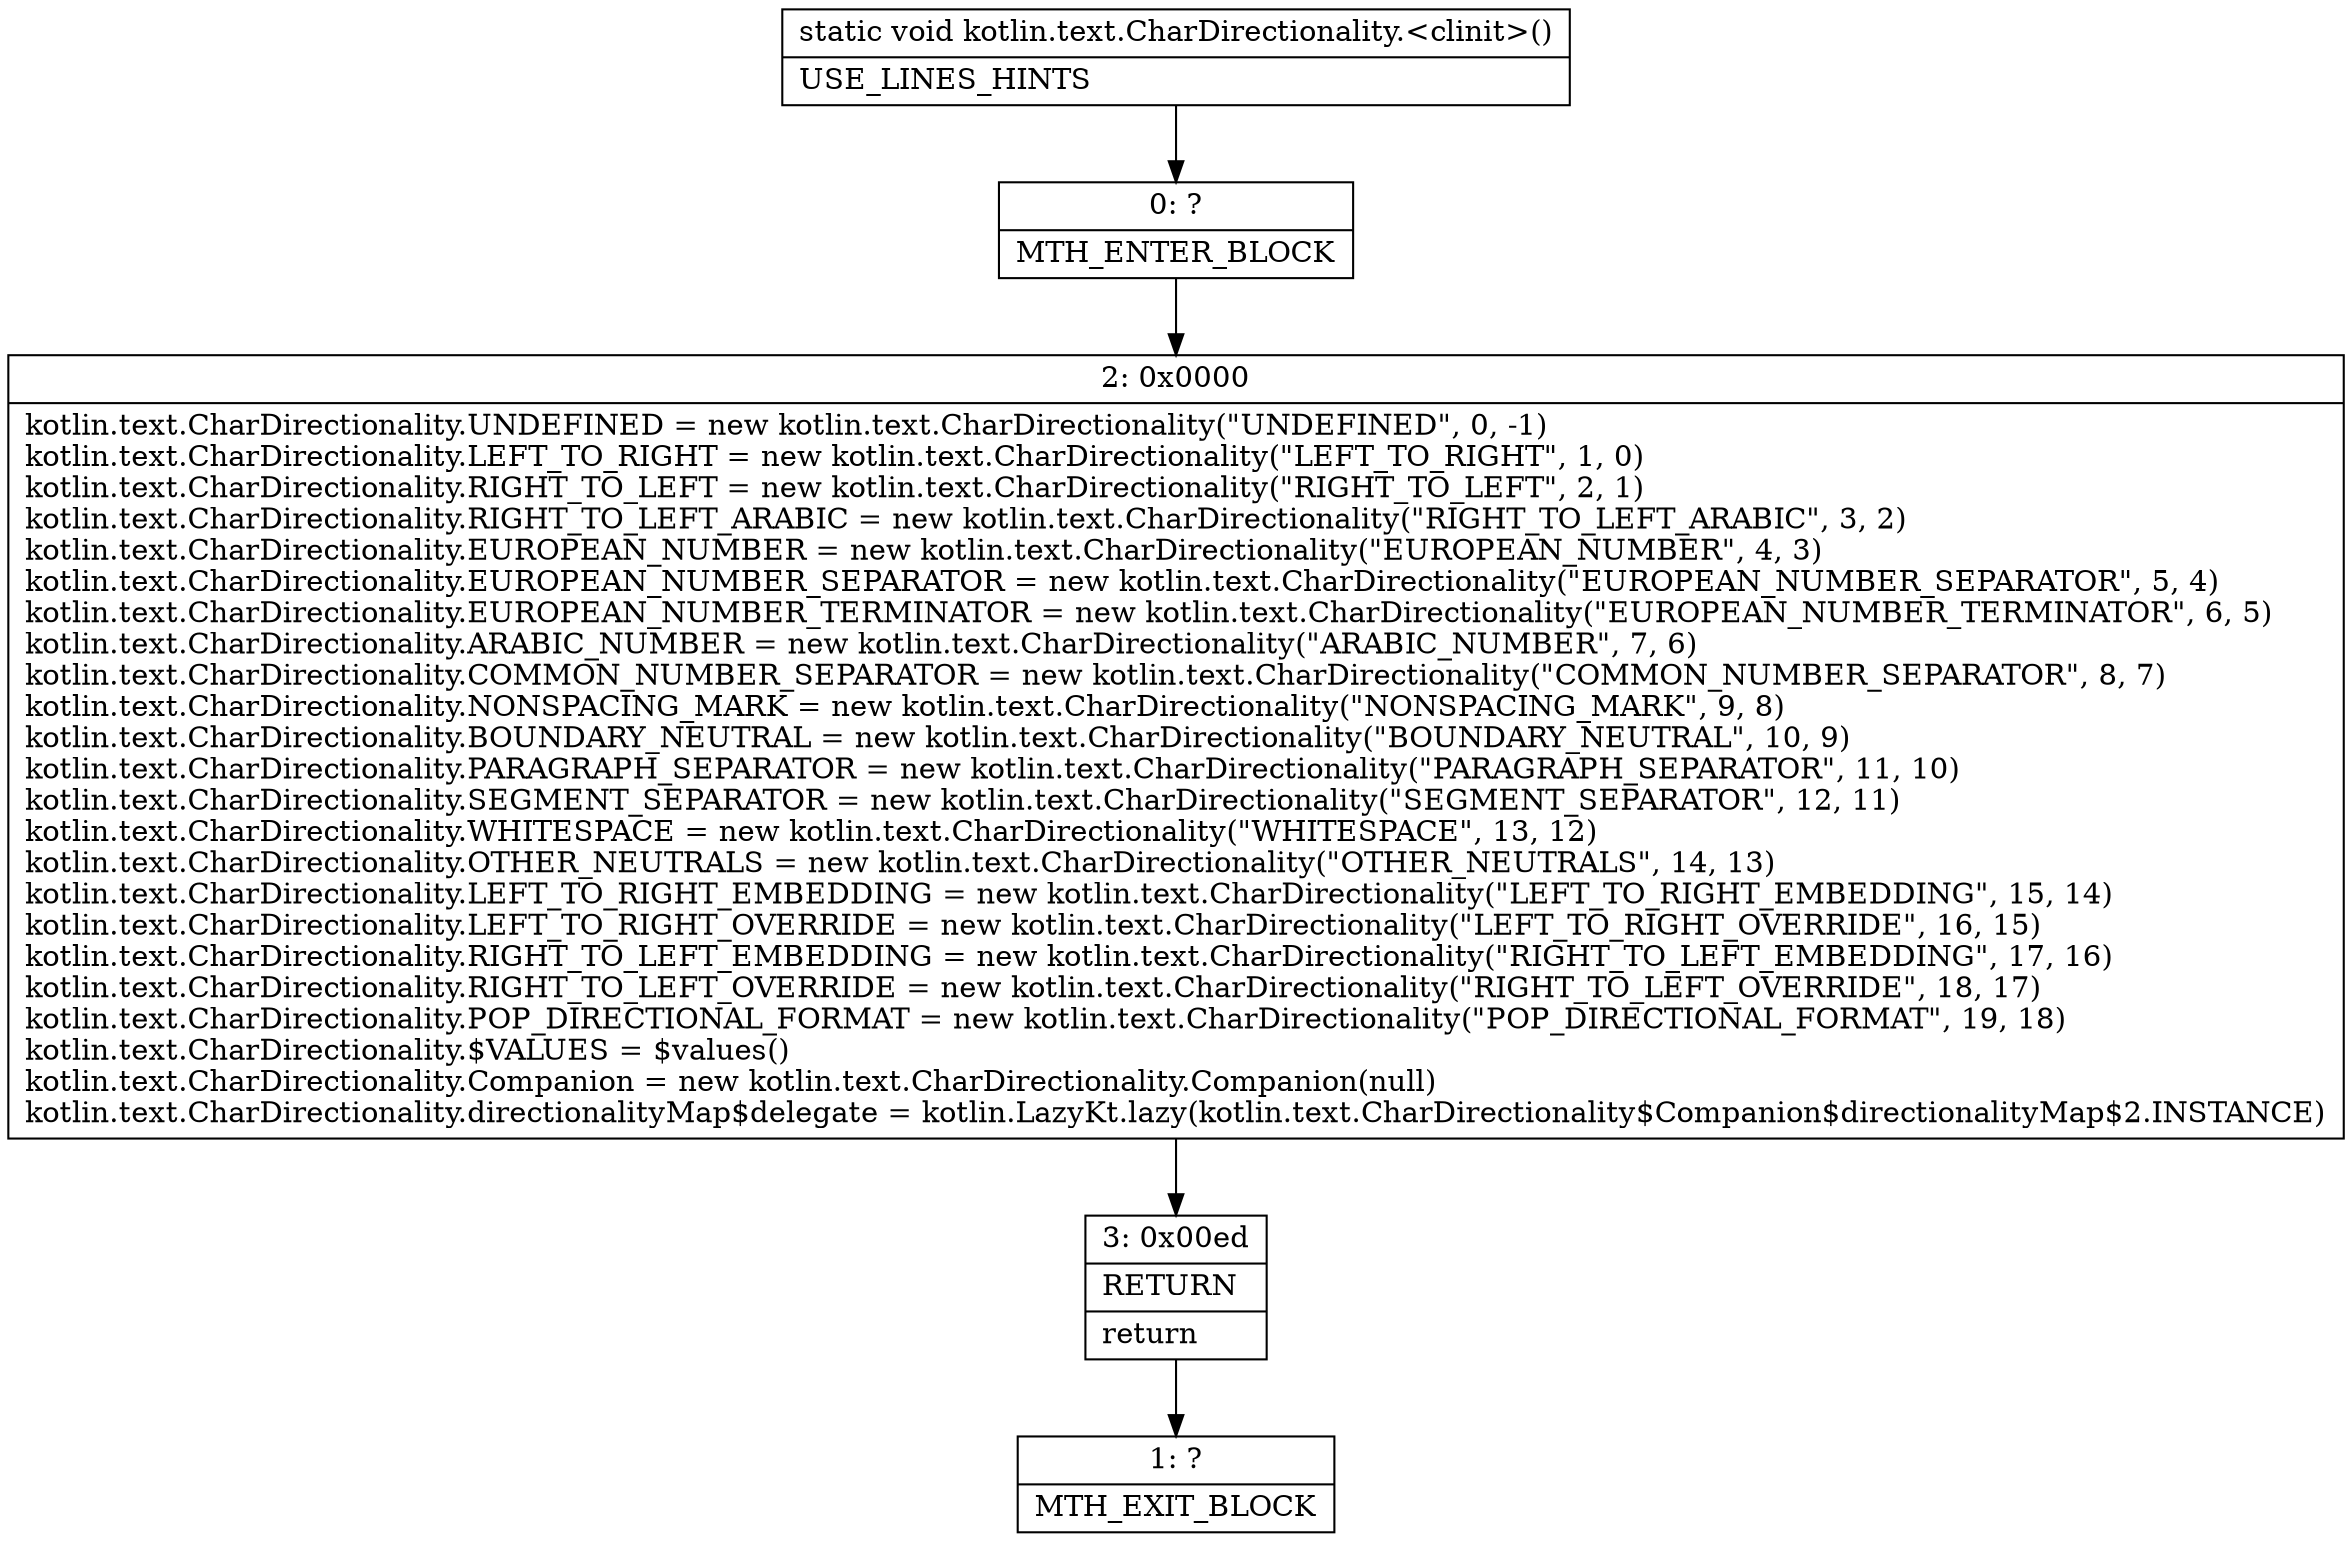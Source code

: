 digraph "CFG forkotlin.text.CharDirectionality.\<clinit\>()V" {
Node_0 [shape=record,label="{0\:\ ?|MTH_ENTER_BLOCK\l}"];
Node_2 [shape=record,label="{2\:\ 0x0000|kotlin.text.CharDirectionality.UNDEFINED = new kotlin.text.CharDirectionality(\"UNDEFINED\", 0, \-1)\lkotlin.text.CharDirectionality.LEFT_TO_RIGHT = new kotlin.text.CharDirectionality(\"LEFT_TO_RIGHT\", 1, 0)\lkotlin.text.CharDirectionality.RIGHT_TO_LEFT = new kotlin.text.CharDirectionality(\"RIGHT_TO_LEFT\", 2, 1)\lkotlin.text.CharDirectionality.RIGHT_TO_LEFT_ARABIC = new kotlin.text.CharDirectionality(\"RIGHT_TO_LEFT_ARABIC\", 3, 2)\lkotlin.text.CharDirectionality.EUROPEAN_NUMBER = new kotlin.text.CharDirectionality(\"EUROPEAN_NUMBER\", 4, 3)\lkotlin.text.CharDirectionality.EUROPEAN_NUMBER_SEPARATOR = new kotlin.text.CharDirectionality(\"EUROPEAN_NUMBER_SEPARATOR\", 5, 4)\lkotlin.text.CharDirectionality.EUROPEAN_NUMBER_TERMINATOR = new kotlin.text.CharDirectionality(\"EUROPEAN_NUMBER_TERMINATOR\", 6, 5)\lkotlin.text.CharDirectionality.ARABIC_NUMBER = new kotlin.text.CharDirectionality(\"ARABIC_NUMBER\", 7, 6)\lkotlin.text.CharDirectionality.COMMON_NUMBER_SEPARATOR = new kotlin.text.CharDirectionality(\"COMMON_NUMBER_SEPARATOR\", 8, 7)\lkotlin.text.CharDirectionality.NONSPACING_MARK = new kotlin.text.CharDirectionality(\"NONSPACING_MARK\", 9, 8)\lkotlin.text.CharDirectionality.BOUNDARY_NEUTRAL = new kotlin.text.CharDirectionality(\"BOUNDARY_NEUTRAL\", 10, 9)\lkotlin.text.CharDirectionality.PARAGRAPH_SEPARATOR = new kotlin.text.CharDirectionality(\"PARAGRAPH_SEPARATOR\", 11, 10)\lkotlin.text.CharDirectionality.SEGMENT_SEPARATOR = new kotlin.text.CharDirectionality(\"SEGMENT_SEPARATOR\", 12, 11)\lkotlin.text.CharDirectionality.WHITESPACE = new kotlin.text.CharDirectionality(\"WHITESPACE\", 13, 12)\lkotlin.text.CharDirectionality.OTHER_NEUTRALS = new kotlin.text.CharDirectionality(\"OTHER_NEUTRALS\", 14, 13)\lkotlin.text.CharDirectionality.LEFT_TO_RIGHT_EMBEDDING = new kotlin.text.CharDirectionality(\"LEFT_TO_RIGHT_EMBEDDING\", 15, 14)\lkotlin.text.CharDirectionality.LEFT_TO_RIGHT_OVERRIDE = new kotlin.text.CharDirectionality(\"LEFT_TO_RIGHT_OVERRIDE\", 16, 15)\lkotlin.text.CharDirectionality.RIGHT_TO_LEFT_EMBEDDING = new kotlin.text.CharDirectionality(\"RIGHT_TO_LEFT_EMBEDDING\", 17, 16)\lkotlin.text.CharDirectionality.RIGHT_TO_LEFT_OVERRIDE = new kotlin.text.CharDirectionality(\"RIGHT_TO_LEFT_OVERRIDE\", 18, 17)\lkotlin.text.CharDirectionality.POP_DIRECTIONAL_FORMAT = new kotlin.text.CharDirectionality(\"POP_DIRECTIONAL_FORMAT\", 19, 18)\lkotlin.text.CharDirectionality.$VALUES = $values()\lkotlin.text.CharDirectionality.Companion = new kotlin.text.CharDirectionality.Companion(null)\lkotlin.text.CharDirectionality.directionalityMap$delegate = kotlin.LazyKt.lazy(kotlin.text.CharDirectionality$Companion$directionalityMap$2.INSTANCE)\l}"];
Node_3 [shape=record,label="{3\:\ 0x00ed|RETURN\l|return\l}"];
Node_1 [shape=record,label="{1\:\ ?|MTH_EXIT_BLOCK\l}"];
MethodNode[shape=record,label="{static void kotlin.text.CharDirectionality.\<clinit\>()  | USE_LINES_HINTS\l}"];
MethodNode -> Node_0;Node_0 -> Node_2;
Node_2 -> Node_3;
Node_3 -> Node_1;
}

